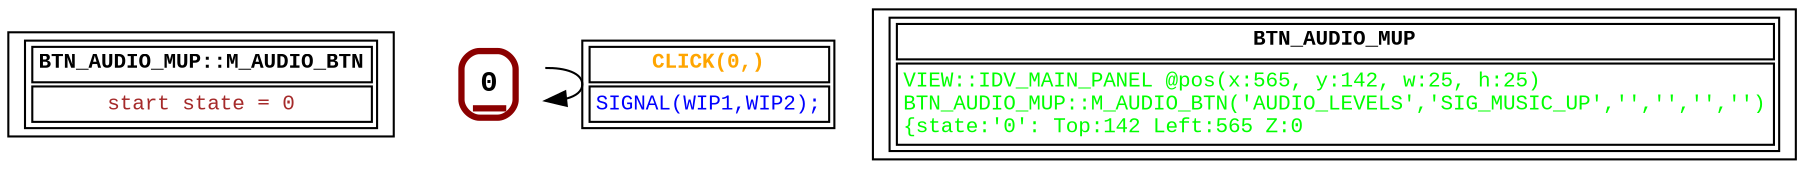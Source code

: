digraph Automaton {
 fontname="Courier New"
	node [shape=oval, fontname="Courier New"];
	filename[shape = record, fontsize=10, label=< <table border="1"><tr><td><b>BTN_AUDIO_MUP::M_AUDIO_BTN<br align="left"/></b></td></tr>
<tr><td><font point-size="10" color ="brown">start state = 0<br align="left"/></font></td></tr></table>>
];
	0[shape = none, fontsize=14, label=< <table border="3" color="darkred" style="rounded"><tr><td sides="b"><b>0<br align="left"/></b></td></tr>
</table>>];
"0" -> "0" [fontcolor=orange,fontsize=10,fontname="Courier New", label=< <table border="1"><tr><td><b>CLICK(0,)<br align="left"/></b></td></tr>
<tr><td><font point-size="10" color ="blue">SIGNAL(WIP1,WIP2);<br align="left"/></font></td></tr></table>>
];
	status[shape = record, fontsize=10, label=< <table border="1"><tr><td><b>BTN_AUDIO_MUP<br align="left"/></b></td></tr>
<tr><td><font point-size="10" color ="green">VIEW::IDV_MAIN_PANEL @pos(x:565, y:142, w:25, h:25)<br align="left"/>BTN_AUDIO_MUP::M_AUDIO_BTN(&apos;AUDIO_LEVELS&apos;,&apos;SIG_MUSIC_UP&apos;,&apos;&apos;,&apos;&apos;,&apos;&apos;,&apos;&apos;)<br align="left"/>			&#123;state:&apos;0&apos;: Top:142 Left:565 Z:0<br align="left"/></font></td></tr></table>>
];
}
